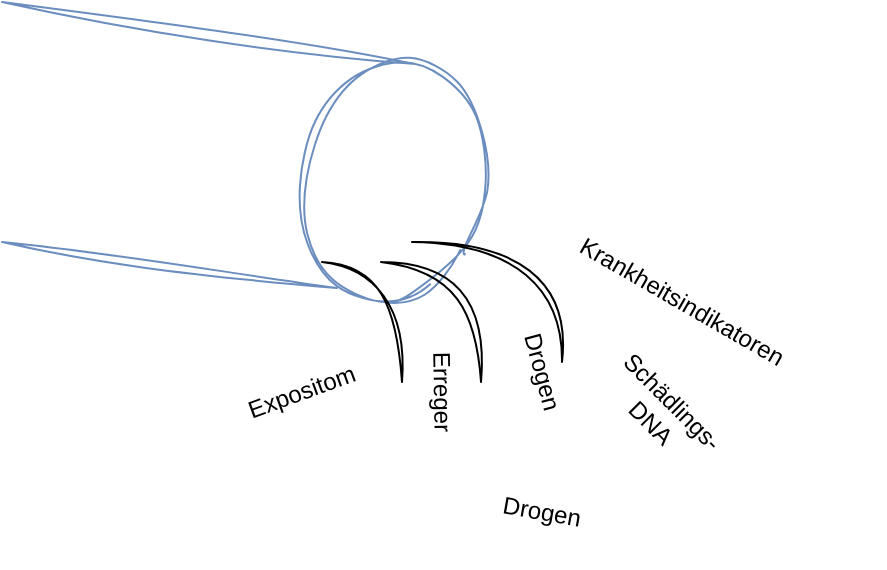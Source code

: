 <mxfile version="21.3.4" type="github">
  <diagram name="Seite-1" id="nxaibPUJ3UGDf39vmcFb">
    <mxGraphModel dx="819" dy="431" grid="1" gridSize="10" guides="1" tooltips="1" connect="1" arrows="1" fold="1" page="1" pageScale="1" pageWidth="1169" pageHeight="827" math="0" shadow="0">
      <root>
        <mxCell id="0" />
        <mxCell id="1" parent="0" />
        <mxCell id="GL024YCjGnvlIt__sz6p-1" value="" style="ellipse;whiteSpace=wrap;html=1;direction=south;fillColor=none;rotation=10;sketch=1;curveFitting=1;jiggle=2;strokeColor=#6c8ebf;shadow=0;" vertex="1" parent="1">
          <mxGeometry x="530" y="330" width="90" height="120" as="geometry" />
        </mxCell>
        <mxCell id="GL024YCjGnvlIt__sz6p-2" value="" style="endArrow=none;html=1;rounded=0;entryX=0;entryY=0.5;entryDx=0;entryDy=0;sketch=1;curveFitting=1;jiggle=2;fillColor=#dae8fc;strokeColor=#6c8ebf;shadow=0;" edge="1" parent="1" target="GL024YCjGnvlIt__sz6p-1">
          <mxGeometry width="50" height="50" relative="1" as="geometry">
            <mxPoint x="380" y="300" as="sourcePoint" />
            <mxPoint x="610" y="360" as="targetPoint" />
          </mxGeometry>
        </mxCell>
        <mxCell id="GL024YCjGnvlIt__sz6p-3" value="" style="endArrow=none;html=1;rounded=0;entryX=0.975;entryY=0.7;entryDx=0;entryDy=0;entryPerimeter=0;sketch=1;curveFitting=1;jiggle=2;fillColor=#dae8fc;strokeColor=#6c8ebf;shadow=0;" edge="1" parent="1" target="GL024YCjGnvlIt__sz6p-1">
          <mxGeometry width="50" height="50" relative="1" as="geometry">
            <mxPoint x="380" y="420" as="sourcePoint" />
            <mxPoint x="530" y="440" as="targetPoint" />
          </mxGeometry>
        </mxCell>
        <mxCell id="GL024YCjGnvlIt__sz6p-5" value="" style="endArrow=none;html=1;rounded=0;edgeStyle=orthogonalEdgeStyle;curved=1;sketch=1;curveFitting=1;jiggle=2;" edge="1" parent="1">
          <mxGeometry width="50" height="50" relative="1" as="geometry">
            <mxPoint x="569.52" y="430" as="sourcePoint" />
            <mxPoint x="619.52" y="490" as="targetPoint" />
          </mxGeometry>
        </mxCell>
        <mxCell id="GL024YCjGnvlIt__sz6p-6" value="" style="endArrow=none;html=1;rounded=0;edgeStyle=orthogonalEdgeStyle;curved=1;sketch=1;curveFitting=1;jiggle=2;" edge="1" parent="1">
          <mxGeometry width="50" height="50" relative="1" as="geometry">
            <mxPoint x="585" y="420" as="sourcePoint" />
            <mxPoint x="660" y="480" as="targetPoint" />
          </mxGeometry>
        </mxCell>
        <mxCell id="GL024YCjGnvlIt__sz6p-7" value="" style="endArrow=none;html=1;rounded=0;edgeStyle=orthogonalEdgeStyle;curved=1;sketch=1;curveFitting=1;jiggle=2;" edge="1" parent="1">
          <mxGeometry width="50" height="50" relative="1" as="geometry">
            <mxPoint x="540" y="430" as="sourcePoint" />
            <mxPoint x="580" y="490" as="targetPoint" />
          </mxGeometry>
        </mxCell>
        <mxCell id="GL024YCjGnvlIt__sz6p-8" value="&lt;div&gt;Krankheitsindikatoren&lt;/div&gt;" style="text;html=1;strokeColor=none;fillColor=none;align=center;verticalAlign=middle;whiteSpace=wrap;rounded=0;rotation=30;shadow=1;" vertex="1" parent="1">
          <mxGeometry x="630" y="420" width="180" height="60" as="geometry" />
        </mxCell>
        <mxCell id="GL024YCjGnvlIt__sz6p-9" value="Drogen" style="text;html=1;strokeColor=none;fillColor=none;align=center;verticalAlign=middle;whiteSpace=wrap;rounded=0;rotation=75;shadow=1;sketch=1;curveFitting=1;jiggle=2;" vertex="1" parent="1">
          <mxGeometry x="620" y="470" width="60" height="30" as="geometry" />
        </mxCell>
        <mxCell id="GL024YCjGnvlIt__sz6p-11" value="Erreger" style="text;html=1;strokeColor=none;fillColor=none;align=center;verticalAlign=middle;whiteSpace=wrap;rounded=0;rotation=89;shadow=1;sketch=1;curveFitting=1;jiggle=2;" vertex="1" parent="1">
          <mxGeometry x="570" y="480" width="60" height="30" as="geometry" />
        </mxCell>
        <mxCell id="GL024YCjGnvlIt__sz6p-12" value="Expositom" style="text;html=1;strokeColor=none;fillColor=none;align=center;verticalAlign=middle;whiteSpace=wrap;rounded=0;rotation=340;shadow=1;sketch=1;curveFitting=1;jiggle=2;" vertex="1" parent="1">
          <mxGeometry x="500" y="480" width="60" height="30" as="geometry" />
        </mxCell>
        <mxCell id="GL024YCjGnvlIt__sz6p-13" value="Schädlings-DNA" style="text;html=1;strokeColor=none;fillColor=none;align=center;verticalAlign=middle;whiteSpace=wrap;rounded=0;rotation=45;shadow=1;sketch=1;curveFitting=1;jiggle=2;" vertex="1" parent="1">
          <mxGeometry x="680" y="490" width="60" height="30" as="geometry" />
        </mxCell>
        <mxCell id="GL024YCjGnvlIt__sz6p-14" value="Drogen" style="text;html=1;strokeColor=none;fillColor=none;align=center;verticalAlign=middle;whiteSpace=wrap;rounded=0;rotation=10;shadow=1;sketch=1;curveFitting=1;jiggle=2;" vertex="1" parent="1">
          <mxGeometry x="620" y="540" width="60" height="30" as="geometry" />
        </mxCell>
      </root>
    </mxGraphModel>
  </diagram>
</mxfile>
